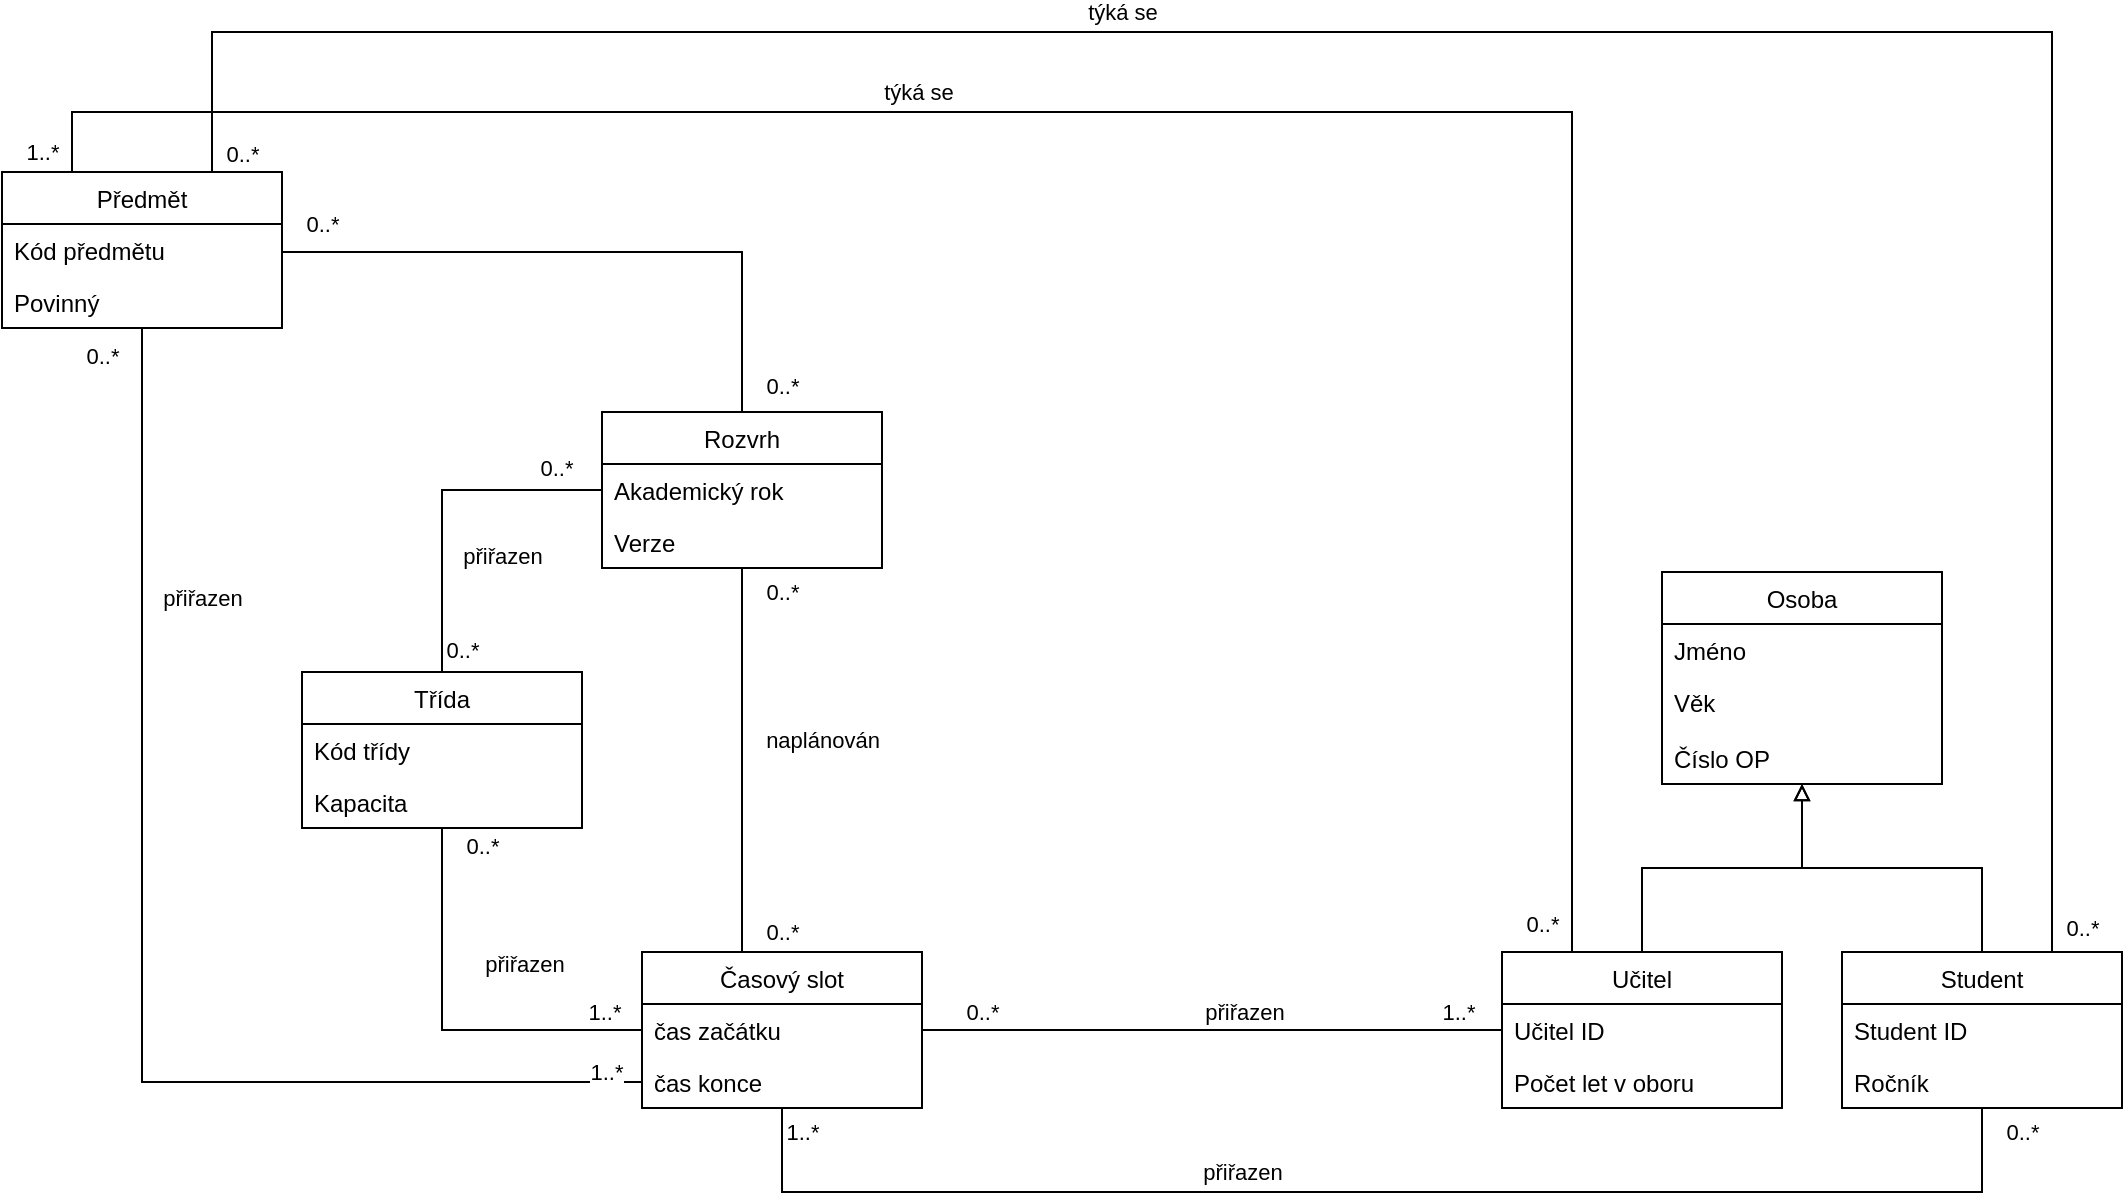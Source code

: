 <mxfile version="20.4.1" type="github">
  <diagram id="QWg1XJd28sr7SxZCWTjO" name="Stránka-1">
    <mxGraphModel dx="1422" dy="762" grid="1" gridSize="10" guides="1" tooltips="1" connect="1" arrows="1" fold="1" page="1" pageScale="1" pageWidth="1169" pageHeight="827" math="0" shadow="0">
      <root>
        <mxCell id="0" />
        <mxCell id="1" parent="0" />
        <mxCell id="cihxemGeiQ9J8G9w_uDc-31" style="edgeStyle=orthogonalEdgeStyle;rounded=0;orthogonalLoop=1;jettySize=auto;html=1;exitX=0.5;exitY=0;exitDx=0;exitDy=0;endArrow=none;endFill=0;" edge="1" parent="1" source="dK4r_kxf9T6twK1vrmGt-6" target="cihxemGeiQ9J8G9w_uDc-5">
          <mxGeometry relative="1" as="geometry">
            <Array as="points">
              <mxPoint x="450" y="150" />
            </Array>
          </mxGeometry>
        </mxCell>
        <mxCell id="cihxemGeiQ9J8G9w_uDc-32" value="0..*" style="edgeLabel;html=1;align=center;verticalAlign=middle;resizable=0;points=[];" vertex="1" connectable="0" parent="cihxemGeiQ9J8G9w_uDc-31">
          <mxGeometry x="0.851" y="-1" relative="1" as="geometry">
            <mxPoint x="-3" y="-13" as="offset" />
          </mxGeometry>
        </mxCell>
        <mxCell id="cihxemGeiQ9J8G9w_uDc-33" value="0..*" style="edgeLabel;html=1;align=center;verticalAlign=middle;resizable=0;points=[];" vertex="1" connectable="0" parent="cihxemGeiQ9J8G9w_uDc-31">
          <mxGeometry x="-0.912" y="2" relative="1" as="geometry">
            <mxPoint x="22" as="offset" />
          </mxGeometry>
        </mxCell>
        <mxCell id="dK4r_kxf9T6twK1vrmGt-6" value="Rozvrh" style="swimlane;fontStyle=0;childLayout=stackLayout;horizontal=1;startSize=26;fillColor=none;horizontalStack=0;resizeParent=1;resizeParentMax=0;resizeLast=0;collapsible=1;marginBottom=0;" parent="1" vertex="1">
          <mxGeometry x="380" y="230" width="140" height="78" as="geometry" />
        </mxCell>
        <mxCell id="dK4r_kxf9T6twK1vrmGt-8" value="Akademický rok" style="text;strokeColor=none;fillColor=none;align=left;verticalAlign=top;spacingLeft=4;spacingRight=4;overflow=hidden;rotatable=0;points=[[0,0.5],[1,0.5]];portConstraint=eastwest;" parent="dK4r_kxf9T6twK1vrmGt-6" vertex="1">
          <mxGeometry y="26" width="140" height="26" as="geometry" />
        </mxCell>
        <mxCell id="dK4r_kxf9T6twK1vrmGt-9" value="Verze" style="text;strokeColor=none;fillColor=none;align=left;verticalAlign=top;spacingLeft=4;spacingRight=4;overflow=hidden;rotatable=0;points=[[0,0.5],[1,0.5]];portConstraint=eastwest;" parent="dK4r_kxf9T6twK1vrmGt-6" vertex="1">
          <mxGeometry y="52" width="140" height="26" as="geometry" />
        </mxCell>
        <mxCell id="_RLw-nHNRhLbIYBMRzB2-1" value="Třída" style="swimlane;fontStyle=0;childLayout=stackLayout;horizontal=1;startSize=26;fillColor=none;horizontalStack=0;resizeParent=1;resizeParentMax=0;resizeLast=0;collapsible=1;marginBottom=0;" parent="1" vertex="1">
          <mxGeometry x="230" y="360" width="140" height="78" as="geometry" />
        </mxCell>
        <mxCell id="_RLw-nHNRhLbIYBMRzB2-2" value="Kód třídy" style="text;strokeColor=none;fillColor=none;align=left;verticalAlign=top;spacingLeft=4;spacingRight=4;overflow=hidden;rotatable=0;points=[[0,0.5],[1,0.5]];portConstraint=eastwest;" parent="_RLw-nHNRhLbIYBMRzB2-1" vertex="1">
          <mxGeometry y="26" width="140" height="26" as="geometry" />
        </mxCell>
        <mxCell id="_RLw-nHNRhLbIYBMRzB2-4" value="Kapacita" style="text;strokeColor=none;fillColor=none;align=left;verticalAlign=top;spacingLeft=4;spacingRight=4;overflow=hidden;rotatable=0;points=[[0,0.5],[1,0.5]];portConstraint=eastwest;" parent="_RLw-nHNRhLbIYBMRzB2-1" vertex="1">
          <mxGeometry y="52" width="140" height="26" as="geometry" />
        </mxCell>
        <mxCell id="_RLw-nHNRhLbIYBMRzB2-5" value="Osoba" style="swimlane;fontStyle=0;childLayout=stackLayout;horizontal=1;startSize=26;fillColor=none;horizontalStack=0;resizeParent=1;resizeParentMax=0;resizeLast=0;collapsible=1;marginBottom=0;" parent="1" vertex="1">
          <mxGeometry x="910" y="310" width="140" height="106" as="geometry" />
        </mxCell>
        <mxCell id="_RLw-nHNRhLbIYBMRzB2-8" value="Jméno" style="text;strokeColor=none;fillColor=none;align=left;verticalAlign=top;spacingLeft=4;spacingRight=4;overflow=hidden;rotatable=0;points=[[0,0.5],[1,0.5]];portConstraint=eastwest;" parent="_RLw-nHNRhLbIYBMRzB2-5" vertex="1">
          <mxGeometry y="26" width="140" height="26" as="geometry" />
        </mxCell>
        <mxCell id="_RLw-nHNRhLbIYBMRzB2-6" value="Věk" style="text;strokeColor=none;fillColor=none;align=left;verticalAlign=top;spacingLeft=4;spacingRight=4;overflow=hidden;rotatable=0;points=[[0,0.5],[1,0.5]];portConstraint=eastwest;" parent="_RLw-nHNRhLbIYBMRzB2-5" vertex="1">
          <mxGeometry y="52" width="140" height="28" as="geometry" />
        </mxCell>
        <mxCell id="_RLw-nHNRhLbIYBMRzB2-10" value="Číslo OP" style="text;strokeColor=none;fillColor=none;align=left;verticalAlign=top;spacingLeft=4;spacingRight=4;overflow=hidden;rotatable=0;points=[[0,0.5],[1,0.5]];portConstraint=eastwest;" parent="_RLw-nHNRhLbIYBMRzB2-5" vertex="1">
          <mxGeometry y="80" width="140" height="26" as="geometry" />
        </mxCell>
        <mxCell id="cihxemGeiQ9J8G9w_uDc-11" style="edgeStyle=orthogonalEdgeStyle;rounded=0;orthogonalLoop=1;jettySize=auto;html=1;exitX=0.5;exitY=0;exitDx=0;exitDy=0;endArrow=block;endFill=0;" edge="1" parent="1" source="_RLw-nHNRhLbIYBMRzB2-11" target="_RLw-nHNRhLbIYBMRzB2-5">
          <mxGeometry relative="1" as="geometry" />
        </mxCell>
        <mxCell id="cihxemGeiQ9J8G9w_uDc-37" style="edgeStyle=orthogonalEdgeStyle;rounded=0;orthogonalLoop=1;jettySize=auto;html=1;endArrow=none;endFill=0;" edge="1" parent="1" source="_RLw-nHNRhLbIYBMRzB2-11" target="cihxemGeiQ9J8G9w_uDc-8">
          <mxGeometry relative="1" as="geometry">
            <Array as="points">
              <mxPoint x="1070" y="620" />
              <mxPoint x="470" y="620" />
            </Array>
          </mxGeometry>
        </mxCell>
        <mxCell id="cihxemGeiQ9J8G9w_uDc-40" value="přiřazen" style="edgeLabel;html=1;align=center;verticalAlign=middle;resizable=0;points=[];" vertex="1" connectable="0" parent="cihxemGeiQ9J8G9w_uDc-37">
          <mxGeometry x="0.216" y="1" relative="1" as="geometry">
            <mxPoint x="4" y="-11" as="offset" />
          </mxGeometry>
        </mxCell>
        <mxCell id="cihxemGeiQ9J8G9w_uDc-53" value="1..*" style="edgeLabel;html=1;align=center;verticalAlign=middle;resizable=0;points=[];" vertex="1" connectable="0" parent="cihxemGeiQ9J8G9w_uDc-37">
          <mxGeometry x="0.86" y="5" relative="1" as="geometry">
            <mxPoint x="4" y="-35" as="offset" />
          </mxGeometry>
        </mxCell>
        <mxCell id="cihxemGeiQ9J8G9w_uDc-54" value="0..*" style="edgeLabel;html=1;align=center;verticalAlign=middle;resizable=0;points=[];" vertex="1" connectable="0" parent="cihxemGeiQ9J8G9w_uDc-37">
          <mxGeometry x="-0.634" y="1" relative="1" as="geometry">
            <mxPoint x="103" y="-31" as="offset" />
          </mxGeometry>
        </mxCell>
        <mxCell id="cihxemGeiQ9J8G9w_uDc-47" style="edgeStyle=orthogonalEdgeStyle;rounded=0;orthogonalLoop=1;jettySize=auto;html=1;exitX=0.75;exitY=0;exitDx=0;exitDy=0;entryX=0.75;entryY=0;entryDx=0;entryDy=0;endArrow=none;endFill=0;" edge="1" parent="1" source="_RLw-nHNRhLbIYBMRzB2-11" target="cihxemGeiQ9J8G9w_uDc-5">
          <mxGeometry relative="1" as="geometry">
            <Array as="points">
              <mxPoint x="1105" y="40" />
              <mxPoint x="185" y="40" />
            </Array>
          </mxGeometry>
        </mxCell>
        <mxCell id="cihxemGeiQ9J8G9w_uDc-48" value="týká se" style="edgeLabel;html=1;align=center;verticalAlign=middle;resizable=0;points=[];" vertex="1" connectable="0" parent="cihxemGeiQ9J8G9w_uDc-47">
          <mxGeometry x="0.283" y="-1" relative="1" as="geometry">
            <mxPoint x="5" y="-9" as="offset" />
          </mxGeometry>
        </mxCell>
        <mxCell id="cihxemGeiQ9J8G9w_uDc-51" value="0..*" style="edgeLabel;html=1;align=center;verticalAlign=middle;resizable=0;points=[];" vertex="1" connectable="0" parent="cihxemGeiQ9J8G9w_uDc-47">
          <mxGeometry x="0.977" y="2" relative="1" as="geometry">
            <mxPoint x="13" y="7" as="offset" />
          </mxGeometry>
        </mxCell>
        <mxCell id="cihxemGeiQ9J8G9w_uDc-52" value="0..*" style="edgeLabel;html=1;align=center;verticalAlign=middle;resizable=0;points=[];" vertex="1" connectable="0" parent="cihxemGeiQ9J8G9w_uDc-47">
          <mxGeometry x="-0.983" y="-2" relative="1" as="geometry">
            <mxPoint x="13" as="offset" />
          </mxGeometry>
        </mxCell>
        <mxCell id="_RLw-nHNRhLbIYBMRzB2-11" value="Student" style="swimlane;fontStyle=0;childLayout=stackLayout;horizontal=1;startSize=26;fillColor=none;horizontalStack=0;resizeParent=1;resizeParentMax=0;resizeLast=0;collapsible=1;marginBottom=0;" parent="1" vertex="1">
          <mxGeometry x="1000" y="500" width="140" height="78" as="geometry" />
        </mxCell>
        <mxCell id="_RLw-nHNRhLbIYBMRzB2-12" value="Student ID" style="text;strokeColor=none;fillColor=none;align=left;verticalAlign=top;spacingLeft=4;spacingRight=4;overflow=hidden;rotatable=0;points=[[0,0.5],[1,0.5]];portConstraint=eastwest;" parent="_RLw-nHNRhLbIYBMRzB2-11" vertex="1">
          <mxGeometry y="26" width="140" height="26" as="geometry" />
        </mxCell>
        <mxCell id="_RLw-nHNRhLbIYBMRzB2-14" value="Ročník" style="text;strokeColor=none;fillColor=none;align=left;verticalAlign=top;spacingLeft=4;spacingRight=4;overflow=hidden;rotatable=0;points=[[0,0.5],[1,0.5]];portConstraint=eastwest;" parent="_RLw-nHNRhLbIYBMRzB2-11" vertex="1">
          <mxGeometry y="52" width="140" height="26" as="geometry" />
        </mxCell>
        <mxCell id="cihxemGeiQ9J8G9w_uDc-3" style="edgeStyle=orthogonalEdgeStyle;rounded=0;orthogonalLoop=1;jettySize=auto;html=1;endArrow=block;endFill=0;" edge="1" parent="1" source="_RLw-nHNRhLbIYBMRzB2-15" target="_RLw-nHNRhLbIYBMRzB2-5">
          <mxGeometry relative="1" as="geometry" />
        </mxCell>
        <mxCell id="cihxemGeiQ9J8G9w_uDc-35" style="edgeStyle=orthogonalEdgeStyle;rounded=0;orthogonalLoop=1;jettySize=auto;html=1;endArrow=none;endFill=0;" edge="1" parent="1" source="_RLw-nHNRhLbIYBMRzB2-15" target="cihxemGeiQ9J8G9w_uDc-8">
          <mxGeometry relative="1" as="geometry" />
        </mxCell>
        <mxCell id="cihxemGeiQ9J8G9w_uDc-36" value="0..*" style="edgeLabel;html=1;align=center;verticalAlign=middle;resizable=0;points=[];" vertex="1" connectable="0" parent="cihxemGeiQ9J8G9w_uDc-35">
          <mxGeometry x="0.721" y="2" relative="1" as="geometry">
            <mxPoint x="-11" y="-11" as="offset" />
          </mxGeometry>
        </mxCell>
        <mxCell id="cihxemGeiQ9J8G9w_uDc-38" value="1..*" style="edgeLabel;html=1;align=center;verticalAlign=middle;resizable=0;points=[];" vertex="1" connectable="0" parent="cihxemGeiQ9J8G9w_uDc-35">
          <mxGeometry x="-0.847" relative="1" as="geometry">
            <mxPoint y="-9" as="offset" />
          </mxGeometry>
        </mxCell>
        <mxCell id="cihxemGeiQ9J8G9w_uDc-39" value="přiřazen" style="edgeLabel;html=1;align=center;verticalAlign=middle;resizable=0;points=[];" vertex="1" connectable="0" parent="cihxemGeiQ9J8G9w_uDc-35">
          <mxGeometry x="-0.14" relative="1" as="geometry">
            <mxPoint x="-5" y="-9" as="offset" />
          </mxGeometry>
        </mxCell>
        <mxCell id="cihxemGeiQ9J8G9w_uDc-45" style="edgeStyle=orthogonalEdgeStyle;rounded=0;orthogonalLoop=1;jettySize=auto;html=1;exitX=0.25;exitY=0;exitDx=0;exitDy=0;entryX=0.25;entryY=0;entryDx=0;entryDy=0;endArrow=none;endFill=0;" edge="1" parent="1" source="_RLw-nHNRhLbIYBMRzB2-15" target="cihxemGeiQ9J8G9w_uDc-5">
          <mxGeometry relative="1" as="geometry">
            <Array as="points">
              <mxPoint x="865" y="80" />
              <mxPoint x="115" y="80" />
            </Array>
          </mxGeometry>
        </mxCell>
        <mxCell id="cihxemGeiQ9J8G9w_uDc-46" value="týká se" style="edgeLabel;html=1;align=center;verticalAlign=middle;resizable=0;points=[];" vertex="1" connectable="0" parent="cihxemGeiQ9J8G9w_uDc-45">
          <mxGeometry x="0.763" y="-3" relative="1" as="geometry">
            <mxPoint x="311" y="-7" as="offset" />
          </mxGeometry>
        </mxCell>
        <mxCell id="cihxemGeiQ9J8G9w_uDc-49" value="1..*" style="edgeLabel;html=1;align=center;verticalAlign=middle;resizable=0;points=[];" vertex="1" connectable="0" parent="cihxemGeiQ9J8G9w_uDc-45">
          <mxGeometry x="0.953" y="-2" relative="1" as="geometry">
            <mxPoint x="-13" y="18" as="offset" />
          </mxGeometry>
        </mxCell>
        <mxCell id="cihxemGeiQ9J8G9w_uDc-50" value="0..*" style="edgeLabel;html=1;align=center;verticalAlign=middle;resizable=0;points=[];" vertex="1" connectable="0" parent="cihxemGeiQ9J8G9w_uDc-45">
          <mxGeometry x="-0.977" y="3" relative="1" as="geometry">
            <mxPoint x="-12" as="offset" />
          </mxGeometry>
        </mxCell>
        <mxCell id="_RLw-nHNRhLbIYBMRzB2-15" value="Učitel" style="swimlane;fontStyle=0;childLayout=stackLayout;horizontal=1;startSize=26;fillColor=none;horizontalStack=0;resizeParent=1;resizeParentMax=0;resizeLast=0;collapsible=1;marginBottom=0;" parent="1" vertex="1">
          <mxGeometry x="830" y="500" width="140" height="78" as="geometry" />
        </mxCell>
        <mxCell id="_RLw-nHNRhLbIYBMRzB2-16" value="Učitel ID" style="text;strokeColor=none;fillColor=none;align=left;verticalAlign=top;spacingLeft=4;spacingRight=4;overflow=hidden;rotatable=0;points=[[0,0.5],[1,0.5]];portConstraint=eastwest;" parent="_RLw-nHNRhLbIYBMRzB2-15" vertex="1">
          <mxGeometry y="26" width="140" height="26" as="geometry" />
        </mxCell>
        <mxCell id="_RLw-nHNRhLbIYBMRzB2-17" value="Počet let v oboru" style="text;strokeColor=none;fillColor=none;align=left;verticalAlign=top;spacingLeft=4;spacingRight=4;overflow=hidden;rotatable=0;points=[[0,0.5],[1,0.5]];portConstraint=eastwest;" parent="_RLw-nHNRhLbIYBMRzB2-15" vertex="1">
          <mxGeometry y="52" width="140" height="26" as="geometry" />
        </mxCell>
        <mxCell id="cihxemGeiQ9J8G9w_uDc-5" value="Předmět" style="swimlane;fontStyle=0;childLayout=stackLayout;horizontal=1;startSize=26;fillColor=none;horizontalStack=0;resizeParent=1;resizeParentMax=0;resizeLast=0;collapsible=1;marginBottom=0;" vertex="1" parent="1">
          <mxGeometry x="80" y="110" width="140" height="78" as="geometry" />
        </mxCell>
        <mxCell id="cihxemGeiQ9J8G9w_uDc-6" value="Kód předmětu" style="text;strokeColor=none;fillColor=none;align=left;verticalAlign=top;spacingLeft=4;spacingRight=4;overflow=hidden;rotatable=0;points=[[0,0.5],[1,0.5]];portConstraint=eastwest;" vertex="1" parent="cihxemGeiQ9J8G9w_uDc-5">
          <mxGeometry y="26" width="140" height="26" as="geometry" />
        </mxCell>
        <mxCell id="cihxemGeiQ9J8G9w_uDc-7" value="Povinný" style="text;strokeColor=none;fillColor=none;align=left;verticalAlign=top;spacingLeft=4;spacingRight=4;overflow=hidden;rotatable=0;points=[[0,0.5],[1,0.5]];portConstraint=eastwest;" vertex="1" parent="cihxemGeiQ9J8G9w_uDc-5">
          <mxGeometry y="52" width="140" height="26" as="geometry" />
        </mxCell>
        <mxCell id="cihxemGeiQ9J8G9w_uDc-27" style="edgeStyle=orthogonalEdgeStyle;rounded=0;orthogonalLoop=1;jettySize=auto;html=1;endArrow=none;endFill=0;exitX=0;exitY=0.5;exitDx=0;exitDy=0;" edge="1" parent="1" source="cihxemGeiQ9J8G9w_uDc-10" target="cihxemGeiQ9J8G9w_uDc-5">
          <mxGeometry relative="1" as="geometry" />
        </mxCell>
        <mxCell id="cihxemGeiQ9J8G9w_uDc-28" value="0..*" style="edgeLabel;html=1;align=center;verticalAlign=middle;resizable=0;points=[];" vertex="1" connectable="0" parent="cihxemGeiQ9J8G9w_uDc-27">
          <mxGeometry x="0.95" y="1" relative="1" as="geometry">
            <mxPoint x="-19" y="-2" as="offset" />
          </mxGeometry>
        </mxCell>
        <mxCell id="cihxemGeiQ9J8G9w_uDc-29" value="1..*" style="edgeLabel;html=1;align=center;verticalAlign=middle;resizable=0;points=[];" vertex="1" connectable="0" parent="cihxemGeiQ9J8G9w_uDc-27">
          <mxGeometry x="-0.941" y="-2" relative="1" as="geometry">
            <mxPoint y="-3" as="offset" />
          </mxGeometry>
        </mxCell>
        <mxCell id="cihxemGeiQ9J8G9w_uDc-30" value="přiřazen" style="edgeLabel;html=1;align=center;verticalAlign=middle;resizable=0;points=[];" vertex="1" connectable="0" parent="cihxemGeiQ9J8G9w_uDc-27">
          <mxGeometry x="0.569" y="1" relative="1" as="geometry">
            <mxPoint x="31" as="offset" />
          </mxGeometry>
        </mxCell>
        <mxCell id="cihxemGeiQ9J8G9w_uDc-41" style="edgeStyle=orthogonalEdgeStyle;rounded=0;orthogonalLoop=1;jettySize=auto;html=1;endArrow=none;endFill=0;" edge="1" parent="1" source="cihxemGeiQ9J8G9w_uDc-8" target="dK4r_kxf9T6twK1vrmGt-6">
          <mxGeometry relative="1" as="geometry">
            <Array as="points">
              <mxPoint x="450" y="450" />
              <mxPoint x="450" y="450" />
            </Array>
          </mxGeometry>
        </mxCell>
        <mxCell id="cihxemGeiQ9J8G9w_uDc-42" value="0..*" style="edgeLabel;html=1;align=center;verticalAlign=middle;resizable=0;points=[];" vertex="1" connectable="0" parent="cihxemGeiQ9J8G9w_uDc-41">
          <mxGeometry x="0.878" y="1" relative="1" as="geometry">
            <mxPoint x="21" as="offset" />
          </mxGeometry>
        </mxCell>
        <mxCell id="cihxemGeiQ9J8G9w_uDc-43" value="0..*" style="edgeLabel;html=1;align=center;verticalAlign=middle;resizable=0;points=[];" vertex="1" connectable="0" parent="cihxemGeiQ9J8G9w_uDc-41">
          <mxGeometry x="-0.892" y="1" relative="1" as="geometry">
            <mxPoint x="21" as="offset" />
          </mxGeometry>
        </mxCell>
        <mxCell id="cihxemGeiQ9J8G9w_uDc-44" value="naplánován" style="edgeLabel;html=1;align=center;verticalAlign=middle;resizable=0;points=[];" vertex="1" connectable="0" parent="cihxemGeiQ9J8G9w_uDc-41">
          <mxGeometry x="0.106" relative="1" as="geometry">
            <mxPoint x="40" as="offset" />
          </mxGeometry>
        </mxCell>
        <mxCell id="cihxemGeiQ9J8G9w_uDc-8" value="Časový slot" style="swimlane;fontStyle=0;childLayout=stackLayout;horizontal=1;startSize=26;fillColor=none;horizontalStack=0;resizeParent=1;resizeParentMax=0;resizeLast=0;collapsible=1;marginBottom=0;" vertex="1" parent="1">
          <mxGeometry x="400" y="500" width="140" height="78" as="geometry" />
        </mxCell>
        <mxCell id="cihxemGeiQ9J8G9w_uDc-9" value="čas začátku" style="text;strokeColor=none;fillColor=none;align=left;verticalAlign=top;spacingLeft=4;spacingRight=4;overflow=hidden;rotatable=0;points=[[0,0.5],[1,0.5]];portConstraint=eastwest;" vertex="1" parent="cihxemGeiQ9J8G9w_uDc-8">
          <mxGeometry y="26" width="140" height="26" as="geometry" />
        </mxCell>
        <mxCell id="cihxemGeiQ9J8G9w_uDc-10" value="čas konce" style="text;strokeColor=none;fillColor=none;align=left;verticalAlign=top;spacingLeft=4;spacingRight=4;overflow=hidden;rotatable=0;points=[[0,0.5],[1,0.5]];portConstraint=eastwest;" vertex="1" parent="cihxemGeiQ9J8G9w_uDc-8">
          <mxGeometry y="52" width="140" height="26" as="geometry" />
        </mxCell>
        <mxCell id="cihxemGeiQ9J8G9w_uDc-12" style="edgeStyle=orthogonalEdgeStyle;rounded=0;orthogonalLoop=1;jettySize=auto;html=1;endArrow=none;endFill=0;" edge="1" parent="1" source="cihxemGeiQ9J8G9w_uDc-9" target="_RLw-nHNRhLbIYBMRzB2-1">
          <mxGeometry relative="1" as="geometry" />
        </mxCell>
        <mxCell id="cihxemGeiQ9J8G9w_uDc-13" value="1..*" style="edgeLabel;html=1;align=center;verticalAlign=middle;resizable=0;points=[];" vertex="1" connectable="0" parent="cihxemGeiQ9J8G9w_uDc-12">
          <mxGeometry x="-0.546" y="1" relative="1" as="geometry">
            <mxPoint x="26" y="-10" as="offset" />
          </mxGeometry>
        </mxCell>
        <mxCell id="cihxemGeiQ9J8G9w_uDc-14" value="0..*" style="edgeLabel;html=1;align=center;verticalAlign=middle;resizable=0;points=[];" vertex="1" connectable="0" parent="cihxemGeiQ9J8G9w_uDc-12">
          <mxGeometry x="0.917" y="-3" relative="1" as="geometry">
            <mxPoint x="17" as="offset" />
          </mxGeometry>
        </mxCell>
        <mxCell id="cihxemGeiQ9J8G9w_uDc-15" value="přiřazen" style="edgeLabel;html=1;align=center;verticalAlign=middle;resizable=0;points=[];" vertex="1" connectable="0" parent="cihxemGeiQ9J8G9w_uDc-12">
          <mxGeometry x="0.125" y="1" relative="1" as="geometry">
            <mxPoint x="42" y="-20" as="offset" />
          </mxGeometry>
        </mxCell>
        <mxCell id="cihxemGeiQ9J8G9w_uDc-22" style="edgeStyle=orthogonalEdgeStyle;rounded=0;orthogonalLoop=1;jettySize=auto;html=1;entryX=0.5;entryY=0;entryDx=0;entryDy=0;endArrow=none;endFill=0;" edge="1" parent="1" source="dK4r_kxf9T6twK1vrmGt-8" target="_RLw-nHNRhLbIYBMRzB2-1">
          <mxGeometry relative="1" as="geometry" />
        </mxCell>
        <mxCell id="cihxemGeiQ9J8G9w_uDc-23" value="0..*" style="edgeLabel;html=1;align=center;verticalAlign=middle;resizable=0;points=[];" vertex="1" connectable="0" parent="cihxemGeiQ9J8G9w_uDc-22">
          <mxGeometry x="-0.213" y="-2" relative="1" as="geometry">
            <mxPoint x="44" y="-9" as="offset" />
          </mxGeometry>
        </mxCell>
        <mxCell id="cihxemGeiQ9J8G9w_uDc-25" value="0..*" style="edgeLabel;html=1;align=center;verticalAlign=middle;resizable=0;points=[];" vertex="1" connectable="0" parent="cihxemGeiQ9J8G9w_uDc-22">
          <mxGeometry x="0.741" y="1" relative="1" as="geometry">
            <mxPoint x="9" y="11" as="offset" />
          </mxGeometry>
        </mxCell>
        <mxCell id="cihxemGeiQ9J8G9w_uDc-34" value="přiřazen" style="edgeLabel;html=1;align=center;verticalAlign=middle;resizable=0;points=[];" vertex="1" connectable="0" parent="cihxemGeiQ9J8G9w_uDc-22">
          <mxGeometry x="0.314" y="1" relative="1" as="geometry">
            <mxPoint x="29" as="offset" />
          </mxGeometry>
        </mxCell>
      </root>
    </mxGraphModel>
  </diagram>
</mxfile>
